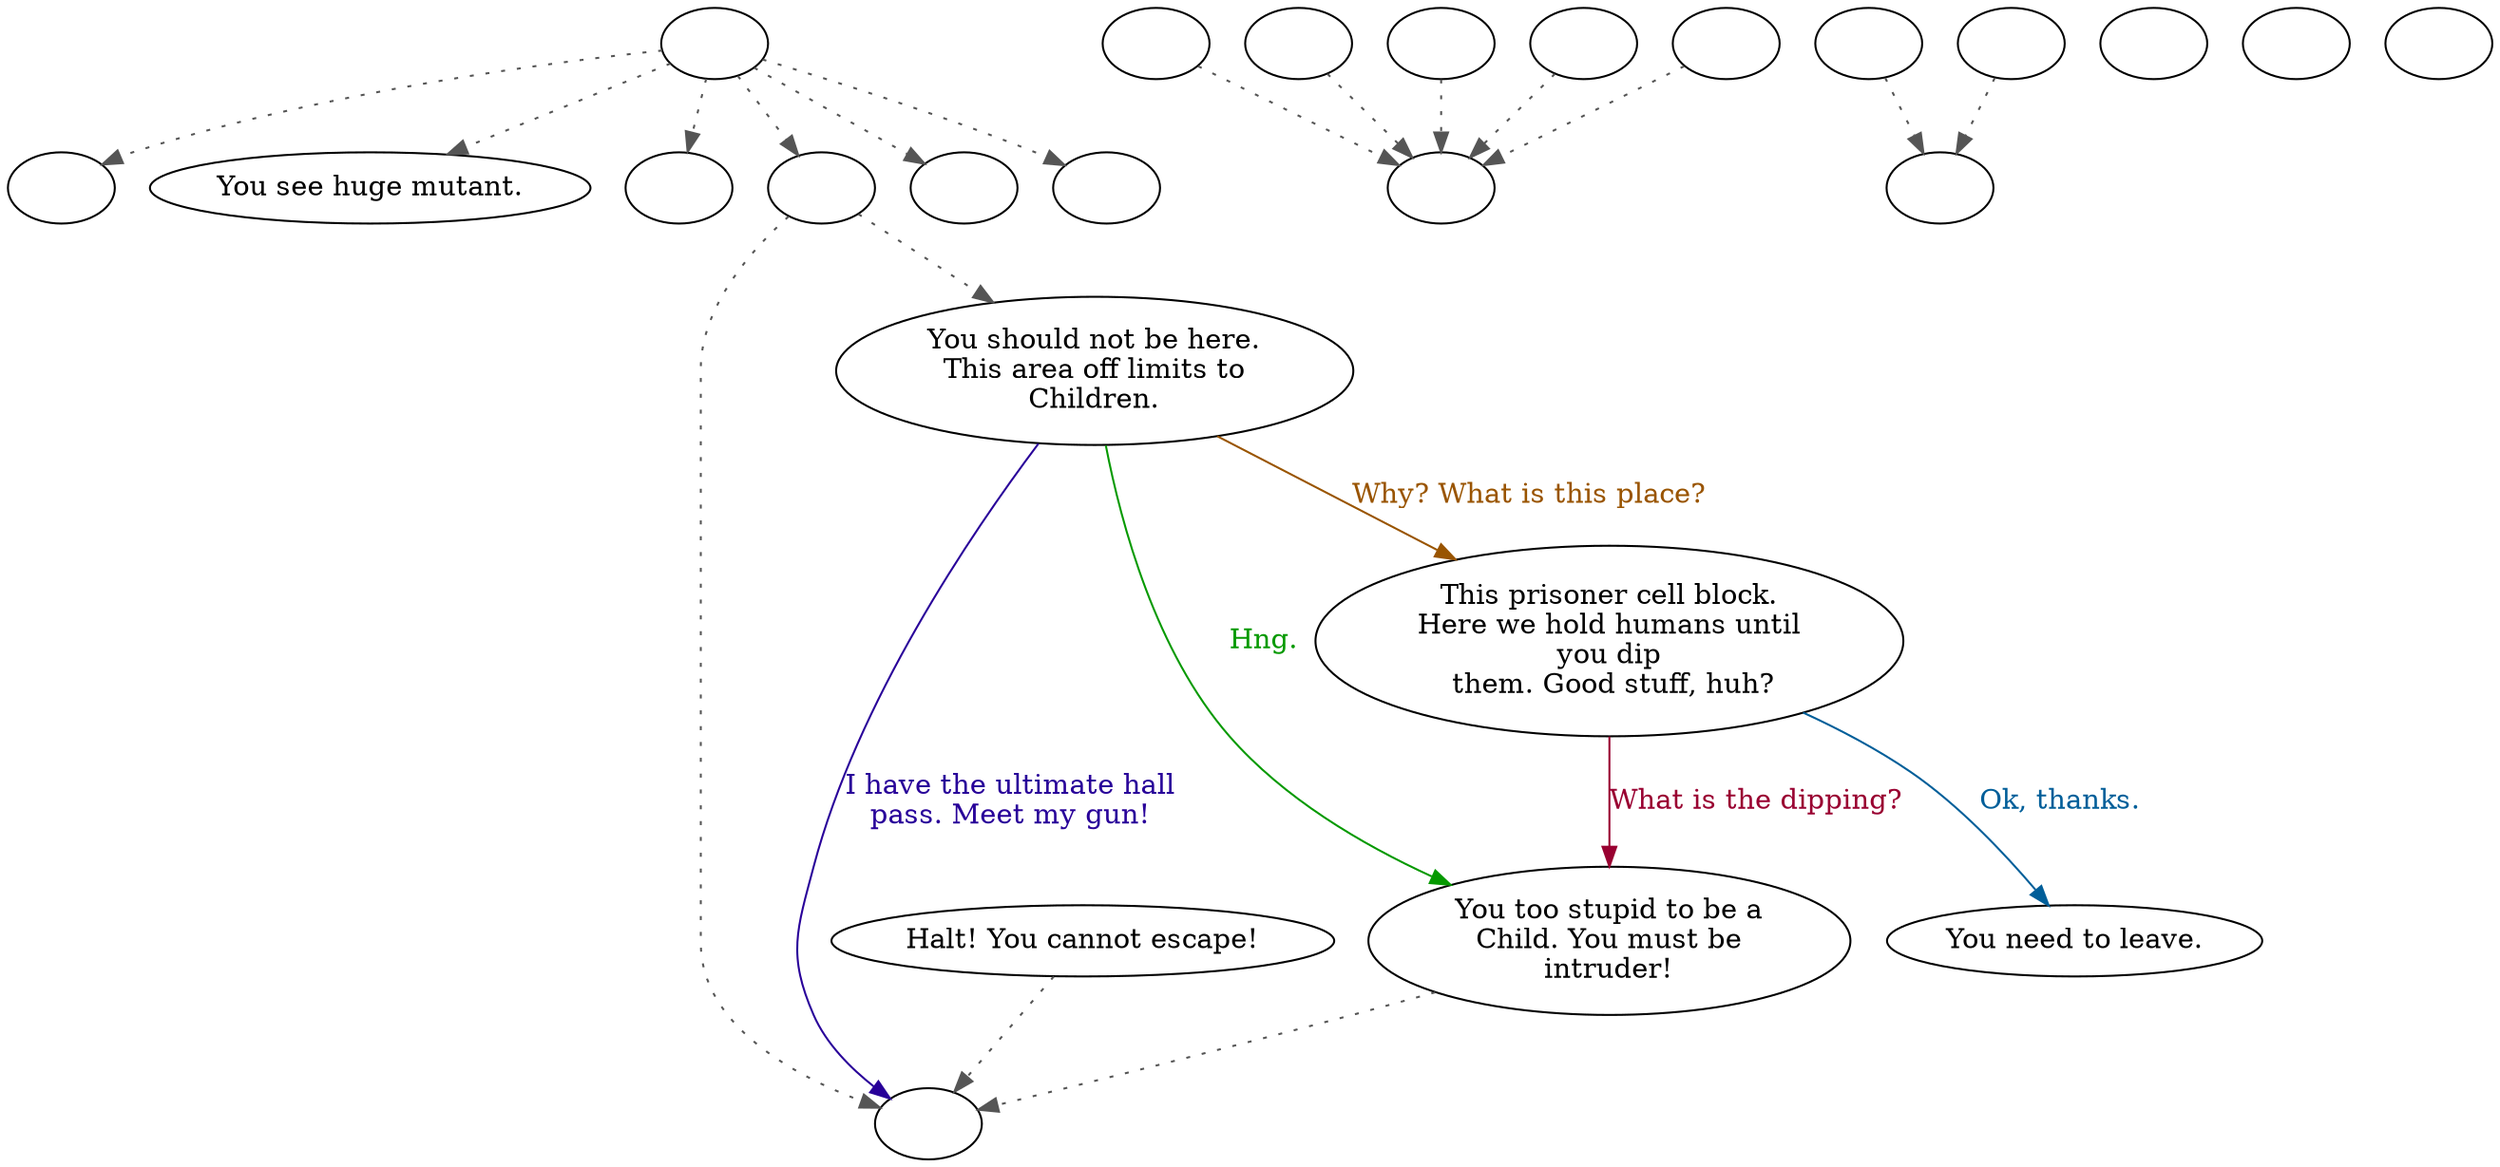 digraph KRUPPER {
  "start" [style=filled       fillcolor="#FFFFFF"       color="#000000"]
  "start" -> "critter_p_proc" [style=dotted color="#555555"]
  "start" -> "look_at_p_proc" [style=dotted color="#555555"]
  "start" -> "pickup_p_proc" [style=dotted color="#555555"]
  "start" -> "talk_p_proc" [style=dotted color="#555555"]
  "start" -> "destroy_p_proc" [style=dotted color="#555555"]
  "start" -> "timed_event_p_proc" [style=dotted color="#555555"]
  "start" [label=""]
  "critter_p_proc" [style=filled       fillcolor="#FFFFFF"       color="#000000"]
  "critter_p_proc" [label=""]
  "look_at_p_proc" [style=filled       fillcolor="#FFFFFF"       color="#000000"]
  "look_at_p_proc" [label="You see huge mutant."]
  "pickup_p_proc" [style=filled       fillcolor="#FFFFFF"       color="#000000"]
  "pickup_p_proc" [label=""]
  "talk_p_proc" [style=filled       fillcolor="#FFFFFF"       color="#000000"]
  "talk_p_proc" -> "krupper01" [style=dotted color="#555555"]
  "talk_p_proc" -> "kruppercombat" [style=dotted color="#555555"]
  "talk_p_proc" [label=""]
  "timed_event_p_proc" [style=filled       fillcolor="#FFFFFF"       color="#000000"]
  "timed_event_p_proc" [label=""]
  "destroy_p_proc" [style=filled       fillcolor="#FFFFFF"       color="#000000"]
  "destroy_p_proc" [label=""]
  "krupper00" [style=filled       fillcolor="#FFFFFF"       color="#000000"]
  "krupper00" -> "kruppercombat" [style=dotted color="#555555"]
  "krupper00" [label="Halt! You cannot escape!"]
  "krupper01" [style=filled       fillcolor="#FFFFFF"       color="#000000"]
  "krupper01" [label="You should not be here.\nThis area off limits to\nChildren."]
  "krupper01" -> "krupper03" [label="Why? What is this place?" color="#995400" fontcolor="#995400"]
  "krupper01" -> "kruppercombat" [label="I have the ultimate hall\npass. Meet my gun!" color="#280099" fontcolor="#280099"]
  "krupper01" -> "krupper02" [label="Hng." color="#059900" fontcolor="#059900"]
  "krupper02" [style=filled       fillcolor="#FFFFFF"       color="#000000"]
  "krupper02" -> "kruppercombat" [style=dotted color="#555555"]
  "krupper02" [label="You too stupid to be a\nChild. You must be\nintruder!"]
  "krupper03" [style=filled       fillcolor="#FFFFFF"       color="#000000"]
  "krupper03" [label="This prisoner cell block.\nHere we hold humans until\nyou dip\n them. Good stuff, huh?"]
  "krupper03" -> "krupper02" [label="What is the dipping?" color="#990031" fontcolor="#990031"]
  "krupper03" -> "krupper04" [label="Ok, thanks." color="#005E99" fontcolor="#005E99"]
  "krupper04" [style=filled       fillcolor="#FFFFFF"       color="#000000"]
  "krupper04" [label="You need to leave."]
  "kruppercombat" [style=filled       fillcolor="#FFFFFF"       color="#000000"]
  "kruppercombat" [label=""]
  "get_reaction" [style=filled       fillcolor="#FFFFFF"       color="#000000"]
  "get_reaction" -> "ReactToLevel" [style=dotted color="#555555"]
  "get_reaction" [label=""]
  "ReactToLevel" [style=filled       fillcolor="#FFFFFF"       color="#000000"]
  "ReactToLevel" [label=""]
  "LevelToReact" [style=filled       fillcolor="#FFFFFF"       color="#000000"]
  "LevelToReact" [label=""]
  "UpReact" [style=filled       fillcolor="#FFFFFF"       color="#000000"]
  "UpReact" -> "ReactToLevel" [style=dotted color="#555555"]
  "UpReact" [label=""]
  "DownReact" [style=filled       fillcolor="#FFFFFF"       color="#000000"]
  "DownReact" -> "ReactToLevel" [style=dotted color="#555555"]
  "DownReact" [label=""]
  "BottomReact" [style=filled       fillcolor="#FFFFFF"       color="#000000"]
  "BottomReact" [label=""]
  "TopReact" [style=filled       fillcolor="#FFFFFF"       color="#000000"]
  "TopReact" [label=""]
  "BigUpReact" [style=filled       fillcolor="#FFFFFF"       color="#000000"]
  "BigUpReact" -> "ReactToLevel" [style=dotted color="#555555"]
  "BigUpReact" [label=""]
  "BigDownReact" [style=filled       fillcolor="#FFFFFF"       color="#000000"]
  "BigDownReact" -> "ReactToLevel" [style=dotted color="#555555"]
  "BigDownReact" [label=""]
  "UpReactLevel" [style=filled       fillcolor="#FFFFFF"       color="#000000"]
  "UpReactLevel" -> "LevelToReact" [style=dotted color="#555555"]
  "UpReactLevel" [label=""]
  "DownReactLevel" [style=filled       fillcolor="#FFFFFF"       color="#000000"]
  "DownReactLevel" -> "LevelToReact" [style=dotted color="#555555"]
  "DownReactLevel" [label=""]
  "Goodbyes" [style=filled       fillcolor="#FFFFFF"       color="#000000"]
  "Goodbyes" [label=""]
}